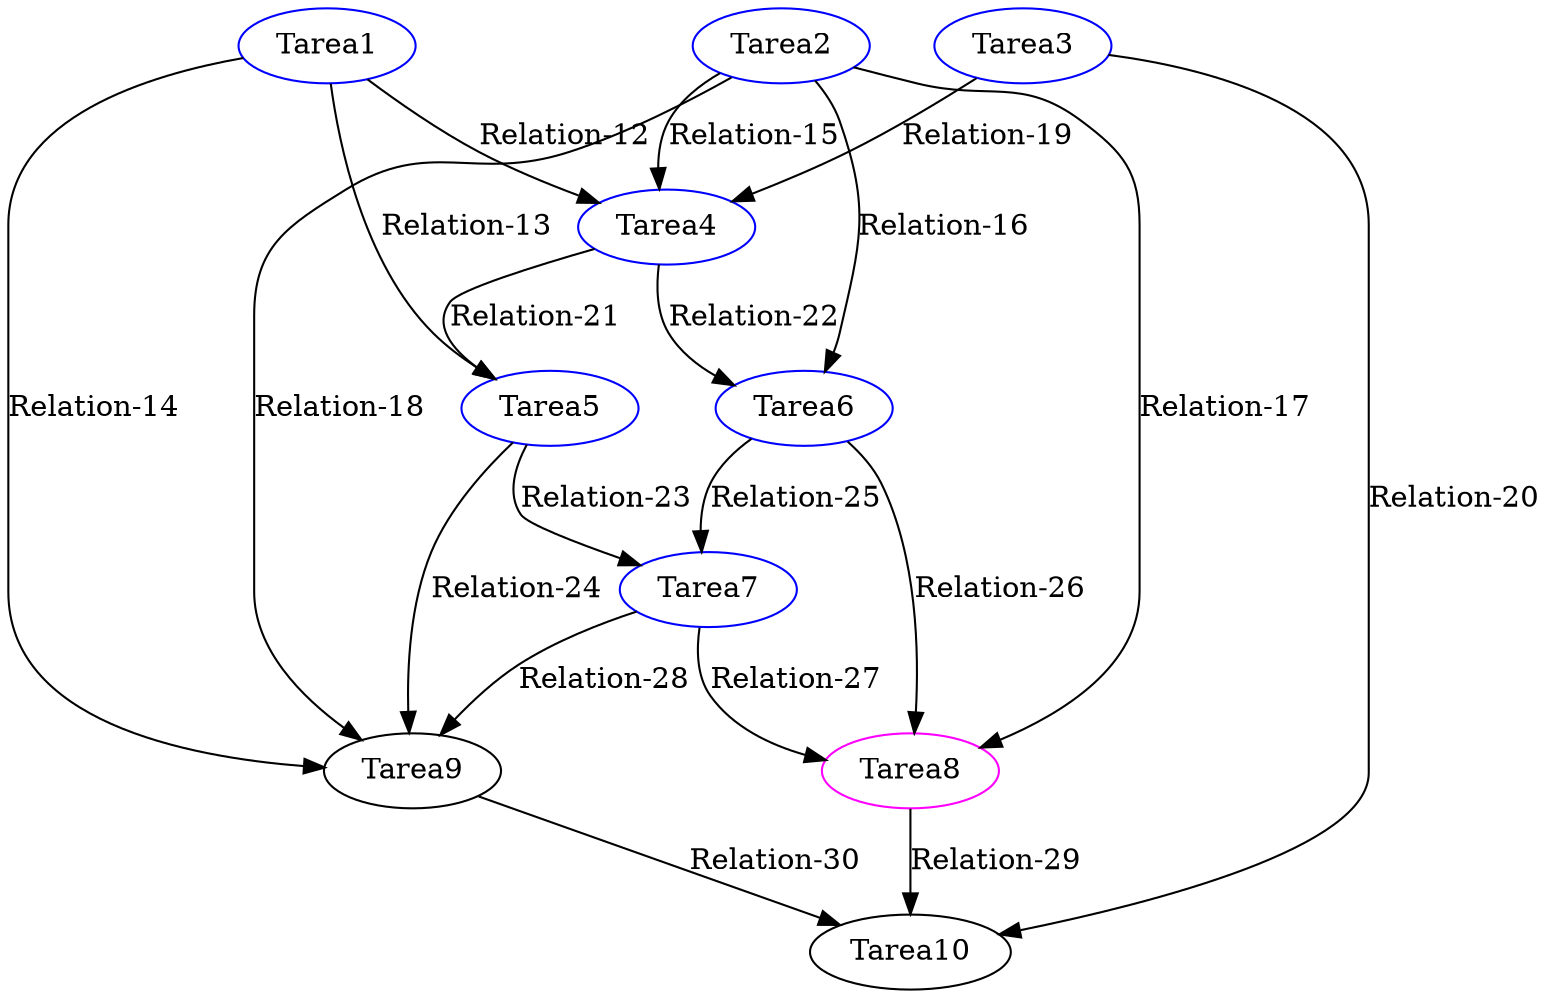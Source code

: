 strict digraph G {
  1 [ color="blue" label="Tarea1" ];
  2 [ color="blue" label="Tarea2" ];
  3 [ color="blue" label="Tarea3" ];
  4 [ color="blue" label="Tarea4" ];
  5 [ color="blue" label="Tarea5" ];
  6 [ color="blue" label="Tarea6" ];
  7 [ color="blue" label="Tarea7" ];
  8 [ color="magenta" label="Tarea8" ];
  9 [ label="Tarea9" ];
  10 [ label="Tarea10" ];
  1 -> 4 [ color="" label="Relation-12" ];
  1 -> 5 [ color="" label="Relation-13" ];
  1 -> 9 [ color="" label="Relation-14" ];
  2 -> 4 [ color="" label="Relation-15" ];
  2 -> 6 [ color="" label="Relation-16" ];
  2 -> 8 [ color="" label="Relation-17" ];
  2 -> 9 [ color="" label="Relation-18" ];
  3 -> 4 [ color="" label="Relation-19" ];
  3 -> 10 [ color="" label="Relation-20" ];
  4 -> 5 [ color="" label="Relation-21" ];
  4 -> 6 [ color="" label="Relation-22" ];
  5 -> 7 [ color="" label="Relation-23" ];
  5 -> 9 [ color="" label="Relation-24" ];
  6 -> 7 [ color="" label="Relation-25" ];
  6 -> 8 [ color="" label="Relation-26" ];
  7 -> 8 [ color="" label="Relation-27" ];
  7 -> 9 [ color="" label="Relation-28" ];
  8 -> 10 [ color="" label="Relation-29" ];
  9 -> 10 [ color="" label="Relation-30" ];
}
